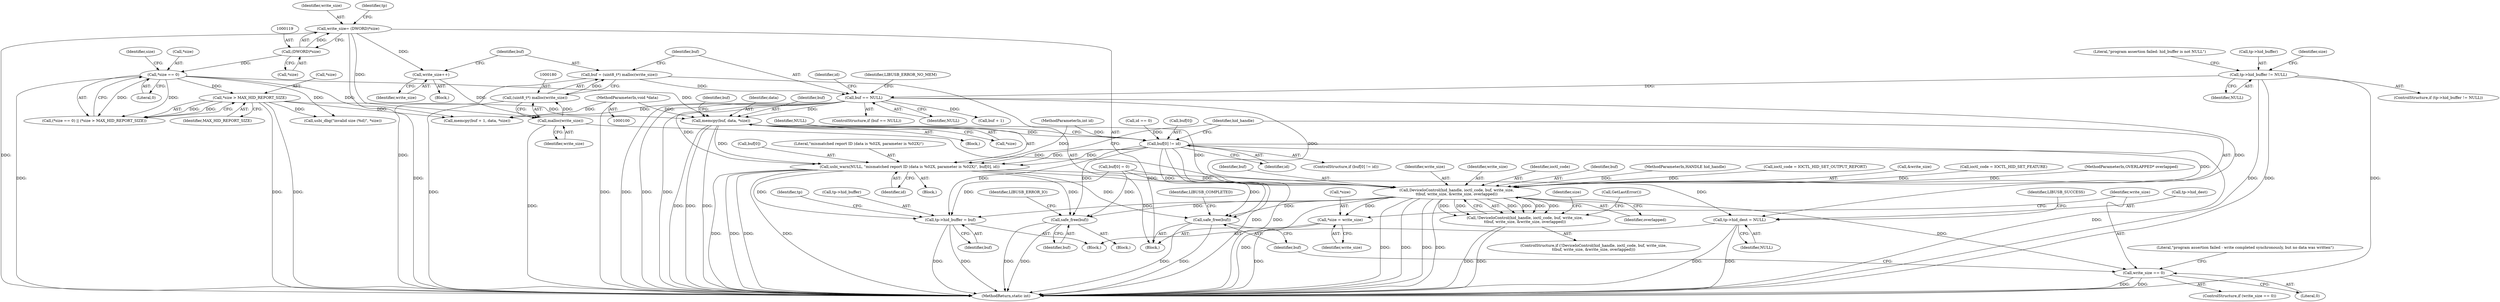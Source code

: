 digraph "1_Chrome_ac149a8d4371c0e01e0934fdd57b09e86f96b5b9_7@API" {
"1000209" [label="(Call,memcpy(buf, data, *size))"];
"1000184" [label="(Call,buf == NULL)"];
"1000177" [label="(Call,buf = (uint8_t*) malloc(write_size))"];
"1000179" [label="(Call,(uint8_t*) malloc(write_size))"];
"1000181" [label="(Call,malloc(write_size))"];
"1000116" [label="(Call,write_size= (DWORD)*size)"];
"1000118" [label="(Call,(DWORD)*size)"];
"1000175" [label="(Call,write_size++)"];
"1000123" [label="(Call,tp->hid_buffer != NULL)"];
"1000104" [label="(MethodParameterIn,void *data)"];
"1000133" [label="(Call,*size == 0)"];
"1000137" [label="(Call,*size > MAX_HID_REPORT_SIZE)"];
"1000215" [label="(Call,buf[0] != id)"];
"1000221" [label="(Call,usbi_warn(NULL, \"mismatched report ID (data is %02X, parameter is %02X)\", buf[0], id))"];
"1000230" [label="(Call,DeviceIoControl(hid_handle, ioctl_code, buf, write_size,\n\t\tbuf, write_size, &write_size, overlapped))"];
"1000229" [label="(Call,!DeviceIoControl(hid_handle, ioctl_code, buf, write_size,\n\t\tbuf, write_size, &write_size, overlapped))"];
"1000250" [label="(Call,safe_free(buf))"];
"1000254" [label="(Call,tp->hid_buffer = buf)"];
"1000266" [label="(Call,*size = write_size)"];
"1000271" [label="(Call,write_size == 0)"];
"1000277" [label="(Call,safe_free(buf))"];
"1000259" [label="(Call,tp->hid_dest = NULL)"];
"1000177" [label="(Call,buf = (uint8_t*) malloc(write_size))"];
"1000215" [label="(Call,buf[0] != id)"];
"1000230" [label="(Call,DeviceIoControl(hid_handle, ioctl_code, buf, write_size,\n\t\tbuf, write_size, &write_size, overlapped))"];
"1000222" [label="(Identifier,NULL)"];
"1000235" [label="(Identifier,buf)"];
"1000236" [label="(Identifier,write_size)"];
"1000116" [label="(Call,write_size= (DWORD)*size)"];
"1000216" [label="(Call,buf[0])"];
"1000234" [label="(Identifier,write_size)"];
"1000217" [label="(Identifier,buf)"];
"1000240" [label="(Block,)"];
"1000265" [label="(Identifier,LIBUSB_SUCCESS)"];
"1000268" [label="(Identifier,size)"];
"1000250" [label="(Call,safe_free(buf))"];
"1000232" [label="(Identifier,ioctl_code)"];
"1000281" [label="(MethodReturn,static int)"];
"1000277" [label="(Call,safe_free(buf))"];
"1000255" [label="(Call,tp->hid_buffer)"];
"1000219" [label="(Identifier,id)"];
"1000266" [label="(Call,*size = write_size)"];
"1000228" [label="(ControlStructure,if (!DeviceIoControl(hid_handle, ioctl_code, buf, write_size,\n\t\tbuf, write_size, &write_size, overlapped)))"];
"1000258" [label="(Identifier,buf)"];
"1000269" [label="(Identifier,write_size)"];
"1000184" [label="(Call,buf == NULL)"];
"1000142" [label="(Call,usbi_dbg(\"invalid size (%d)\", *size))"];
"1000104" [label="(MethodParameterIn,void *data)"];
"1000118" [label="(Call,(DWORD)*size)"];
"1000135" [label="(Identifier,size)"];
"1000109" [label="(Block,)"];
"1000229" [label="(Call,!DeviceIoControl(hid_handle, ioctl_code, buf, write_size,\n\t\tbuf, write_size, &write_size, overlapped))"];
"1000233" [label="(Identifier,buf)"];
"1000272" [label="(Identifier,write_size)"];
"1000208" [label="(Block,)"];
"1000278" [label="(Identifier,buf)"];
"1000183" [label="(ControlStructure,if (buf == NULL))"];
"1000271" [label="(Call,write_size == 0)"];
"1000192" [label="(Identifier,id)"];
"1000139" [label="(Identifier,size)"];
"1000280" [label="(Identifier,LIBUSB_COMPLETED)"];
"1000270" [label="(ControlStructure,if (write_size == 0))"];
"1000102" [label="(MethodParameterIn,HANDLE hid_handle)"];
"1000273" [label="(Literal,0)"];
"1000231" [label="(Identifier,hid_handle)"];
"1000182" [label="(Identifier,write_size)"];
"1000214" [label="(ControlStructure,if (buf[0] != id))"];
"1000130" [label="(Literal,\"program assertion failed: hid_buffer is not NULL\")"];
"1000211" [label="(Identifier,data)"];
"1000175" [label="(Call,write_size++)"];
"1000174" [label="(Block,)"];
"1000152" [label="(Call,ioctl_code = IOCTL_HID_SET_OUTPUT_REPORT)"];
"1000185" [label="(Identifier,buf)"];
"1000221" [label="(Call,usbi_warn(NULL, \"mismatched report ID (data is %02X, parameter is %02X)\", buf[0], id))"];
"1000220" [label="(Block,)"];
"1000259" [label="(Call,tp->hid_dest = NULL)"];
"1000189" [label="(Identifier,LIBUSB_ERROR_NO_MEM)"];
"1000267" [label="(Call,*size)"];
"1000245" [label="(Block,)"];
"1000254" [label="(Call,tp->hid_buffer = buf)"];
"1000276" [label="(Literal,\"program assertion failed - write completed synchronously, but no data was written\")"];
"1000237" [label="(Call,&write_size)"];
"1000191" [label="(Call,id == 0)"];
"1000210" [label="(Identifier,buf)"];
"1000120" [label="(Call,*size)"];
"1000224" [label="(Call,buf[0])"];
"1000157" [label="(Call,ioctl_code = IOCTL_HID_SET_FEATURE)"];
"1000239" [label="(Identifier,overlapped)"];
"1000195" [label="(Call,buf[0] = 0)"];
"1000107" [label="(MethodParameterIn,OVERLAPPED* overlapped)"];
"1000181" [label="(Call,malloc(write_size))"];
"1000138" [label="(Call,*size)"];
"1000227" [label="(Identifier,id)"];
"1000178" [label="(Identifier,buf)"];
"1000243" [label="(Call,GetLastError())"];
"1000253" [label="(Identifier,LIBUSB_ERROR_IO)"];
"1000209" [label="(Call,memcpy(buf, data, *size))"];
"1000133" [label="(Call,*size == 0)"];
"1000186" [label="(Identifier,NULL)"];
"1000132" [label="(Call,(*size == 0) || (*size > MAX_HID_REPORT_SIZE))"];
"1000176" [label="(Identifier,write_size)"];
"1000261" [label="(Identifier,tp)"];
"1000263" [label="(Identifier,NULL)"];
"1000117" [label="(Identifier,write_size)"];
"1000140" [label="(Identifier,MAX_HID_REPORT_SIZE)"];
"1000137" [label="(Call,*size > MAX_HID_REPORT_SIZE)"];
"1000212" [label="(Call,*size)"];
"1000127" [label="(Identifier,NULL)"];
"1000103" [label="(MethodParameterIn,int id)"];
"1000179" [label="(Call,(uint8_t*) malloc(write_size))"];
"1000201" [label="(Call,buf + 1)"];
"1000260" [label="(Call,tp->hid_dest)"];
"1000223" [label="(Literal,\"mismatched report ID (data is %02X, parameter is %02X)\")"];
"1000125" [label="(Identifier,tp)"];
"1000123" [label="(Call,tp->hid_buffer != NULL)"];
"1000136" [label="(Literal,0)"];
"1000200" [label="(Call,memcpy(buf + 1, data, *size))"];
"1000124" [label="(Call,tp->hid_buffer)"];
"1000251" [label="(Identifier,buf)"];
"1000122" [label="(ControlStructure,if (tp->hid_buffer != NULL))"];
"1000134" [label="(Call,*size)"];
"1000209" -> "1000208"  [label="AST: "];
"1000209" -> "1000212"  [label="CFG: "];
"1000210" -> "1000209"  [label="AST: "];
"1000211" -> "1000209"  [label="AST: "];
"1000212" -> "1000209"  [label="AST: "];
"1000217" -> "1000209"  [label="CFG: "];
"1000209" -> "1000281"  [label="DDG: "];
"1000209" -> "1000281"  [label="DDG: "];
"1000209" -> "1000281"  [label="DDG: "];
"1000184" -> "1000209"  [label="DDG: "];
"1000104" -> "1000209"  [label="DDG: "];
"1000133" -> "1000209"  [label="DDG: "];
"1000137" -> "1000209"  [label="DDG: "];
"1000209" -> "1000215"  [label="DDG: "];
"1000209" -> "1000221"  [label="DDG: "];
"1000209" -> "1000230"  [label="DDG: "];
"1000184" -> "1000183"  [label="AST: "];
"1000184" -> "1000186"  [label="CFG: "];
"1000185" -> "1000184"  [label="AST: "];
"1000186" -> "1000184"  [label="AST: "];
"1000189" -> "1000184"  [label="CFG: "];
"1000192" -> "1000184"  [label="CFG: "];
"1000184" -> "1000281"  [label="DDG: "];
"1000184" -> "1000281"  [label="DDG: "];
"1000184" -> "1000281"  [label="DDG: "];
"1000177" -> "1000184"  [label="DDG: "];
"1000123" -> "1000184"  [label="DDG: "];
"1000184" -> "1000200"  [label="DDG: "];
"1000184" -> "1000201"  [label="DDG: "];
"1000184" -> "1000221"  [label="DDG: "];
"1000184" -> "1000230"  [label="DDG: "];
"1000184" -> "1000259"  [label="DDG: "];
"1000177" -> "1000109"  [label="AST: "];
"1000177" -> "1000179"  [label="CFG: "];
"1000178" -> "1000177"  [label="AST: "];
"1000179" -> "1000177"  [label="AST: "];
"1000185" -> "1000177"  [label="CFG: "];
"1000177" -> "1000281"  [label="DDG: "];
"1000179" -> "1000177"  [label="DDG: "];
"1000179" -> "1000181"  [label="CFG: "];
"1000180" -> "1000179"  [label="AST: "];
"1000181" -> "1000179"  [label="AST: "];
"1000179" -> "1000281"  [label="DDG: "];
"1000181" -> "1000179"  [label="DDG: "];
"1000181" -> "1000182"  [label="CFG: "];
"1000182" -> "1000181"  [label="AST: "];
"1000181" -> "1000281"  [label="DDG: "];
"1000116" -> "1000181"  [label="DDG: "];
"1000175" -> "1000181"  [label="DDG: "];
"1000181" -> "1000230"  [label="DDG: "];
"1000116" -> "1000109"  [label="AST: "];
"1000116" -> "1000118"  [label="CFG: "];
"1000117" -> "1000116"  [label="AST: "];
"1000118" -> "1000116"  [label="AST: "];
"1000125" -> "1000116"  [label="CFG: "];
"1000116" -> "1000281"  [label="DDG: "];
"1000116" -> "1000281"  [label="DDG: "];
"1000118" -> "1000116"  [label="DDG: "];
"1000116" -> "1000175"  [label="DDG: "];
"1000118" -> "1000120"  [label="CFG: "];
"1000119" -> "1000118"  [label="AST: "];
"1000120" -> "1000118"  [label="AST: "];
"1000118" -> "1000133"  [label="DDG: "];
"1000175" -> "1000174"  [label="AST: "];
"1000175" -> "1000176"  [label="CFG: "];
"1000176" -> "1000175"  [label="AST: "];
"1000178" -> "1000175"  [label="CFG: "];
"1000123" -> "1000122"  [label="AST: "];
"1000123" -> "1000127"  [label="CFG: "];
"1000124" -> "1000123"  [label="AST: "];
"1000127" -> "1000123"  [label="AST: "];
"1000130" -> "1000123"  [label="CFG: "];
"1000135" -> "1000123"  [label="CFG: "];
"1000123" -> "1000281"  [label="DDG: "];
"1000123" -> "1000281"  [label="DDG: "];
"1000123" -> "1000281"  [label="DDG: "];
"1000104" -> "1000100"  [label="AST: "];
"1000104" -> "1000281"  [label="DDG: "];
"1000104" -> "1000200"  [label="DDG: "];
"1000133" -> "1000132"  [label="AST: "];
"1000133" -> "1000136"  [label="CFG: "];
"1000134" -> "1000133"  [label="AST: "];
"1000136" -> "1000133"  [label="AST: "];
"1000139" -> "1000133"  [label="CFG: "];
"1000132" -> "1000133"  [label="CFG: "];
"1000133" -> "1000281"  [label="DDG: "];
"1000133" -> "1000132"  [label="DDG: "];
"1000133" -> "1000132"  [label="DDG: "];
"1000133" -> "1000137"  [label="DDG: "];
"1000133" -> "1000142"  [label="DDG: "];
"1000133" -> "1000200"  [label="DDG: "];
"1000137" -> "1000132"  [label="AST: "];
"1000137" -> "1000140"  [label="CFG: "];
"1000138" -> "1000137"  [label="AST: "];
"1000140" -> "1000137"  [label="AST: "];
"1000132" -> "1000137"  [label="CFG: "];
"1000137" -> "1000281"  [label="DDG: "];
"1000137" -> "1000281"  [label="DDG: "];
"1000137" -> "1000132"  [label="DDG: "];
"1000137" -> "1000132"  [label="DDG: "];
"1000137" -> "1000142"  [label="DDG: "];
"1000137" -> "1000200"  [label="DDG: "];
"1000215" -> "1000214"  [label="AST: "];
"1000215" -> "1000219"  [label="CFG: "];
"1000216" -> "1000215"  [label="AST: "];
"1000219" -> "1000215"  [label="AST: "];
"1000222" -> "1000215"  [label="CFG: "];
"1000231" -> "1000215"  [label="CFG: "];
"1000215" -> "1000281"  [label="DDG: "];
"1000215" -> "1000281"  [label="DDG: "];
"1000215" -> "1000281"  [label="DDG: "];
"1000191" -> "1000215"  [label="DDG: "];
"1000103" -> "1000215"  [label="DDG: "];
"1000215" -> "1000221"  [label="DDG: "];
"1000215" -> "1000221"  [label="DDG: "];
"1000215" -> "1000230"  [label="DDG: "];
"1000215" -> "1000250"  [label="DDG: "];
"1000215" -> "1000254"  [label="DDG: "];
"1000215" -> "1000277"  [label="DDG: "];
"1000221" -> "1000220"  [label="AST: "];
"1000221" -> "1000227"  [label="CFG: "];
"1000222" -> "1000221"  [label="AST: "];
"1000223" -> "1000221"  [label="AST: "];
"1000224" -> "1000221"  [label="AST: "];
"1000227" -> "1000221"  [label="AST: "];
"1000231" -> "1000221"  [label="CFG: "];
"1000221" -> "1000281"  [label="DDG: "];
"1000221" -> "1000281"  [label="DDG: "];
"1000221" -> "1000281"  [label="DDG: "];
"1000221" -> "1000281"  [label="DDG: "];
"1000103" -> "1000221"  [label="DDG: "];
"1000221" -> "1000230"  [label="DDG: "];
"1000221" -> "1000250"  [label="DDG: "];
"1000221" -> "1000254"  [label="DDG: "];
"1000221" -> "1000259"  [label="DDG: "];
"1000221" -> "1000277"  [label="DDG: "];
"1000230" -> "1000229"  [label="AST: "];
"1000230" -> "1000239"  [label="CFG: "];
"1000231" -> "1000230"  [label="AST: "];
"1000232" -> "1000230"  [label="AST: "];
"1000233" -> "1000230"  [label="AST: "];
"1000234" -> "1000230"  [label="AST: "];
"1000235" -> "1000230"  [label="AST: "];
"1000236" -> "1000230"  [label="AST: "];
"1000237" -> "1000230"  [label="AST: "];
"1000239" -> "1000230"  [label="AST: "];
"1000229" -> "1000230"  [label="CFG: "];
"1000230" -> "1000281"  [label="DDG: "];
"1000230" -> "1000281"  [label="DDG: "];
"1000230" -> "1000281"  [label="DDG: "];
"1000230" -> "1000281"  [label="DDG: "];
"1000230" -> "1000281"  [label="DDG: "];
"1000230" -> "1000229"  [label="DDG: "];
"1000230" -> "1000229"  [label="DDG: "];
"1000230" -> "1000229"  [label="DDG: "];
"1000230" -> "1000229"  [label="DDG: "];
"1000230" -> "1000229"  [label="DDG: "];
"1000230" -> "1000229"  [label="DDG: "];
"1000102" -> "1000230"  [label="DDG: "];
"1000157" -> "1000230"  [label="DDG: "];
"1000152" -> "1000230"  [label="DDG: "];
"1000195" -> "1000230"  [label="DDG: "];
"1000107" -> "1000230"  [label="DDG: "];
"1000230" -> "1000250"  [label="DDG: "];
"1000230" -> "1000254"  [label="DDG: "];
"1000230" -> "1000266"  [label="DDG: "];
"1000230" -> "1000271"  [label="DDG: "];
"1000230" -> "1000277"  [label="DDG: "];
"1000229" -> "1000228"  [label="AST: "];
"1000243" -> "1000229"  [label="CFG: "];
"1000268" -> "1000229"  [label="CFG: "];
"1000229" -> "1000281"  [label="DDG: "];
"1000229" -> "1000281"  [label="DDG: "];
"1000250" -> "1000245"  [label="AST: "];
"1000250" -> "1000251"  [label="CFG: "];
"1000251" -> "1000250"  [label="AST: "];
"1000253" -> "1000250"  [label="CFG: "];
"1000250" -> "1000281"  [label="DDG: "];
"1000250" -> "1000281"  [label="DDG: "];
"1000195" -> "1000250"  [label="DDG: "];
"1000254" -> "1000240"  [label="AST: "];
"1000254" -> "1000258"  [label="CFG: "];
"1000255" -> "1000254"  [label="AST: "];
"1000258" -> "1000254"  [label="AST: "];
"1000261" -> "1000254"  [label="CFG: "];
"1000254" -> "1000281"  [label="DDG: "];
"1000254" -> "1000281"  [label="DDG: "];
"1000195" -> "1000254"  [label="DDG: "];
"1000266" -> "1000109"  [label="AST: "];
"1000266" -> "1000269"  [label="CFG: "];
"1000267" -> "1000266"  [label="AST: "];
"1000269" -> "1000266"  [label="AST: "];
"1000272" -> "1000266"  [label="CFG: "];
"1000266" -> "1000281"  [label="DDG: "];
"1000271" -> "1000270"  [label="AST: "];
"1000271" -> "1000273"  [label="CFG: "];
"1000272" -> "1000271"  [label="AST: "];
"1000273" -> "1000271"  [label="AST: "];
"1000276" -> "1000271"  [label="CFG: "];
"1000278" -> "1000271"  [label="CFG: "];
"1000271" -> "1000281"  [label="DDG: "];
"1000271" -> "1000281"  [label="DDG: "];
"1000277" -> "1000109"  [label="AST: "];
"1000277" -> "1000278"  [label="CFG: "];
"1000278" -> "1000277"  [label="AST: "];
"1000280" -> "1000277"  [label="CFG: "];
"1000277" -> "1000281"  [label="DDG: "];
"1000277" -> "1000281"  [label="DDG: "];
"1000195" -> "1000277"  [label="DDG: "];
"1000259" -> "1000240"  [label="AST: "];
"1000259" -> "1000263"  [label="CFG: "];
"1000260" -> "1000259"  [label="AST: "];
"1000263" -> "1000259"  [label="AST: "];
"1000265" -> "1000259"  [label="CFG: "];
"1000259" -> "1000281"  [label="DDG: "];
"1000259" -> "1000281"  [label="DDG: "];
}
